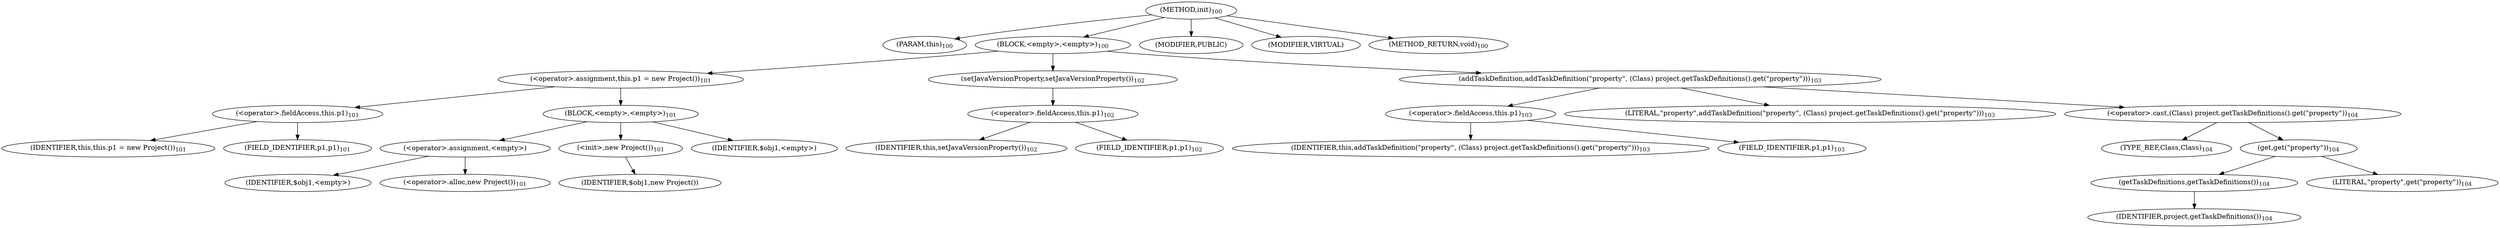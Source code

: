 digraph "init" {  
"67" [label = <(METHOD,init)<SUB>100</SUB>> ]
"68" [label = <(PARAM,this)<SUB>100</SUB>> ]
"69" [label = <(BLOCK,&lt;empty&gt;,&lt;empty&gt;)<SUB>100</SUB>> ]
"70" [label = <(&lt;operator&gt;.assignment,this.p1 = new Project())<SUB>101</SUB>> ]
"71" [label = <(&lt;operator&gt;.fieldAccess,this.p1)<SUB>101</SUB>> ]
"72" [label = <(IDENTIFIER,this,this.p1 = new Project())<SUB>101</SUB>> ]
"73" [label = <(FIELD_IDENTIFIER,p1,p1)<SUB>101</SUB>> ]
"74" [label = <(BLOCK,&lt;empty&gt;,&lt;empty&gt;)<SUB>101</SUB>> ]
"75" [label = <(&lt;operator&gt;.assignment,&lt;empty&gt;)> ]
"76" [label = <(IDENTIFIER,$obj1,&lt;empty&gt;)> ]
"77" [label = <(&lt;operator&gt;.alloc,new Project())<SUB>101</SUB>> ]
"78" [label = <(&lt;init&gt;,new Project())<SUB>101</SUB>> ]
"79" [label = <(IDENTIFIER,$obj1,new Project())> ]
"80" [label = <(IDENTIFIER,$obj1,&lt;empty&gt;)> ]
"81" [label = <(setJavaVersionProperty,setJavaVersionProperty())<SUB>102</SUB>> ]
"82" [label = <(&lt;operator&gt;.fieldAccess,this.p1)<SUB>102</SUB>> ]
"83" [label = <(IDENTIFIER,this,setJavaVersionProperty())<SUB>102</SUB>> ]
"84" [label = <(FIELD_IDENTIFIER,p1,p1)<SUB>102</SUB>> ]
"85" [label = <(addTaskDefinition,addTaskDefinition(&quot;property&quot;, (Class) project.getTaskDefinitions().get(&quot;property&quot;)))<SUB>103</SUB>> ]
"86" [label = <(&lt;operator&gt;.fieldAccess,this.p1)<SUB>103</SUB>> ]
"87" [label = <(IDENTIFIER,this,addTaskDefinition(&quot;property&quot;, (Class) project.getTaskDefinitions().get(&quot;property&quot;)))<SUB>103</SUB>> ]
"88" [label = <(FIELD_IDENTIFIER,p1,p1)<SUB>103</SUB>> ]
"89" [label = <(LITERAL,&quot;property&quot;,addTaskDefinition(&quot;property&quot;, (Class) project.getTaskDefinitions().get(&quot;property&quot;)))<SUB>103</SUB>> ]
"90" [label = <(&lt;operator&gt;.cast,(Class) project.getTaskDefinitions().get(&quot;property&quot;))<SUB>104</SUB>> ]
"91" [label = <(TYPE_REF,Class,Class)<SUB>104</SUB>> ]
"92" [label = <(get,get(&quot;property&quot;))<SUB>104</SUB>> ]
"93" [label = <(getTaskDefinitions,getTaskDefinitions())<SUB>104</SUB>> ]
"94" [label = <(IDENTIFIER,project,getTaskDefinitions())<SUB>104</SUB>> ]
"95" [label = <(LITERAL,&quot;property&quot;,get(&quot;property&quot;))<SUB>104</SUB>> ]
"96" [label = <(MODIFIER,PUBLIC)> ]
"97" [label = <(MODIFIER,VIRTUAL)> ]
"98" [label = <(METHOD_RETURN,void)<SUB>100</SUB>> ]
  "67" -> "68" 
  "67" -> "69" 
  "67" -> "96" 
  "67" -> "97" 
  "67" -> "98" 
  "69" -> "70" 
  "69" -> "81" 
  "69" -> "85" 
  "70" -> "71" 
  "70" -> "74" 
  "71" -> "72" 
  "71" -> "73" 
  "74" -> "75" 
  "74" -> "78" 
  "74" -> "80" 
  "75" -> "76" 
  "75" -> "77" 
  "78" -> "79" 
  "81" -> "82" 
  "82" -> "83" 
  "82" -> "84" 
  "85" -> "86" 
  "85" -> "89" 
  "85" -> "90" 
  "86" -> "87" 
  "86" -> "88" 
  "90" -> "91" 
  "90" -> "92" 
  "92" -> "93" 
  "92" -> "95" 
  "93" -> "94" 
}
